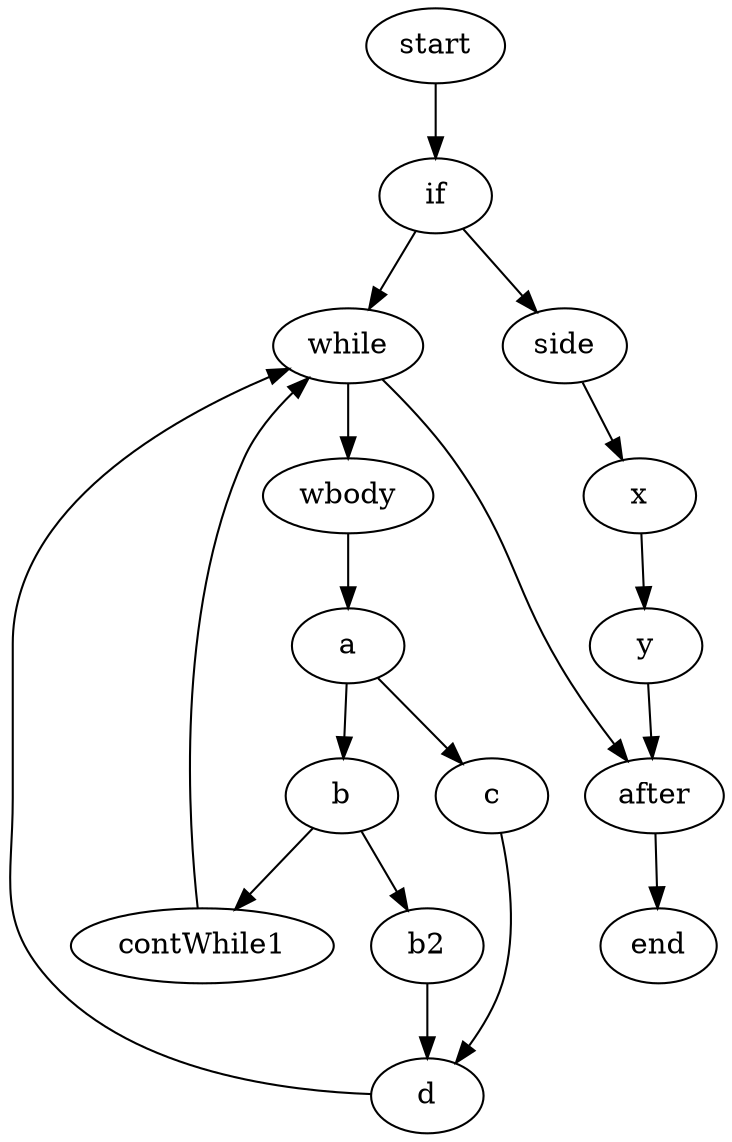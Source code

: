 digraph while {
start->if;
if->while;
if->side;
side->x->y->after;

while;
while->after->end;
while->wbody;
wbody->a;
a->b;
a->c;

b->b2;
b->contWhile1->while;

b2->d;


c->d;
d->while;
}